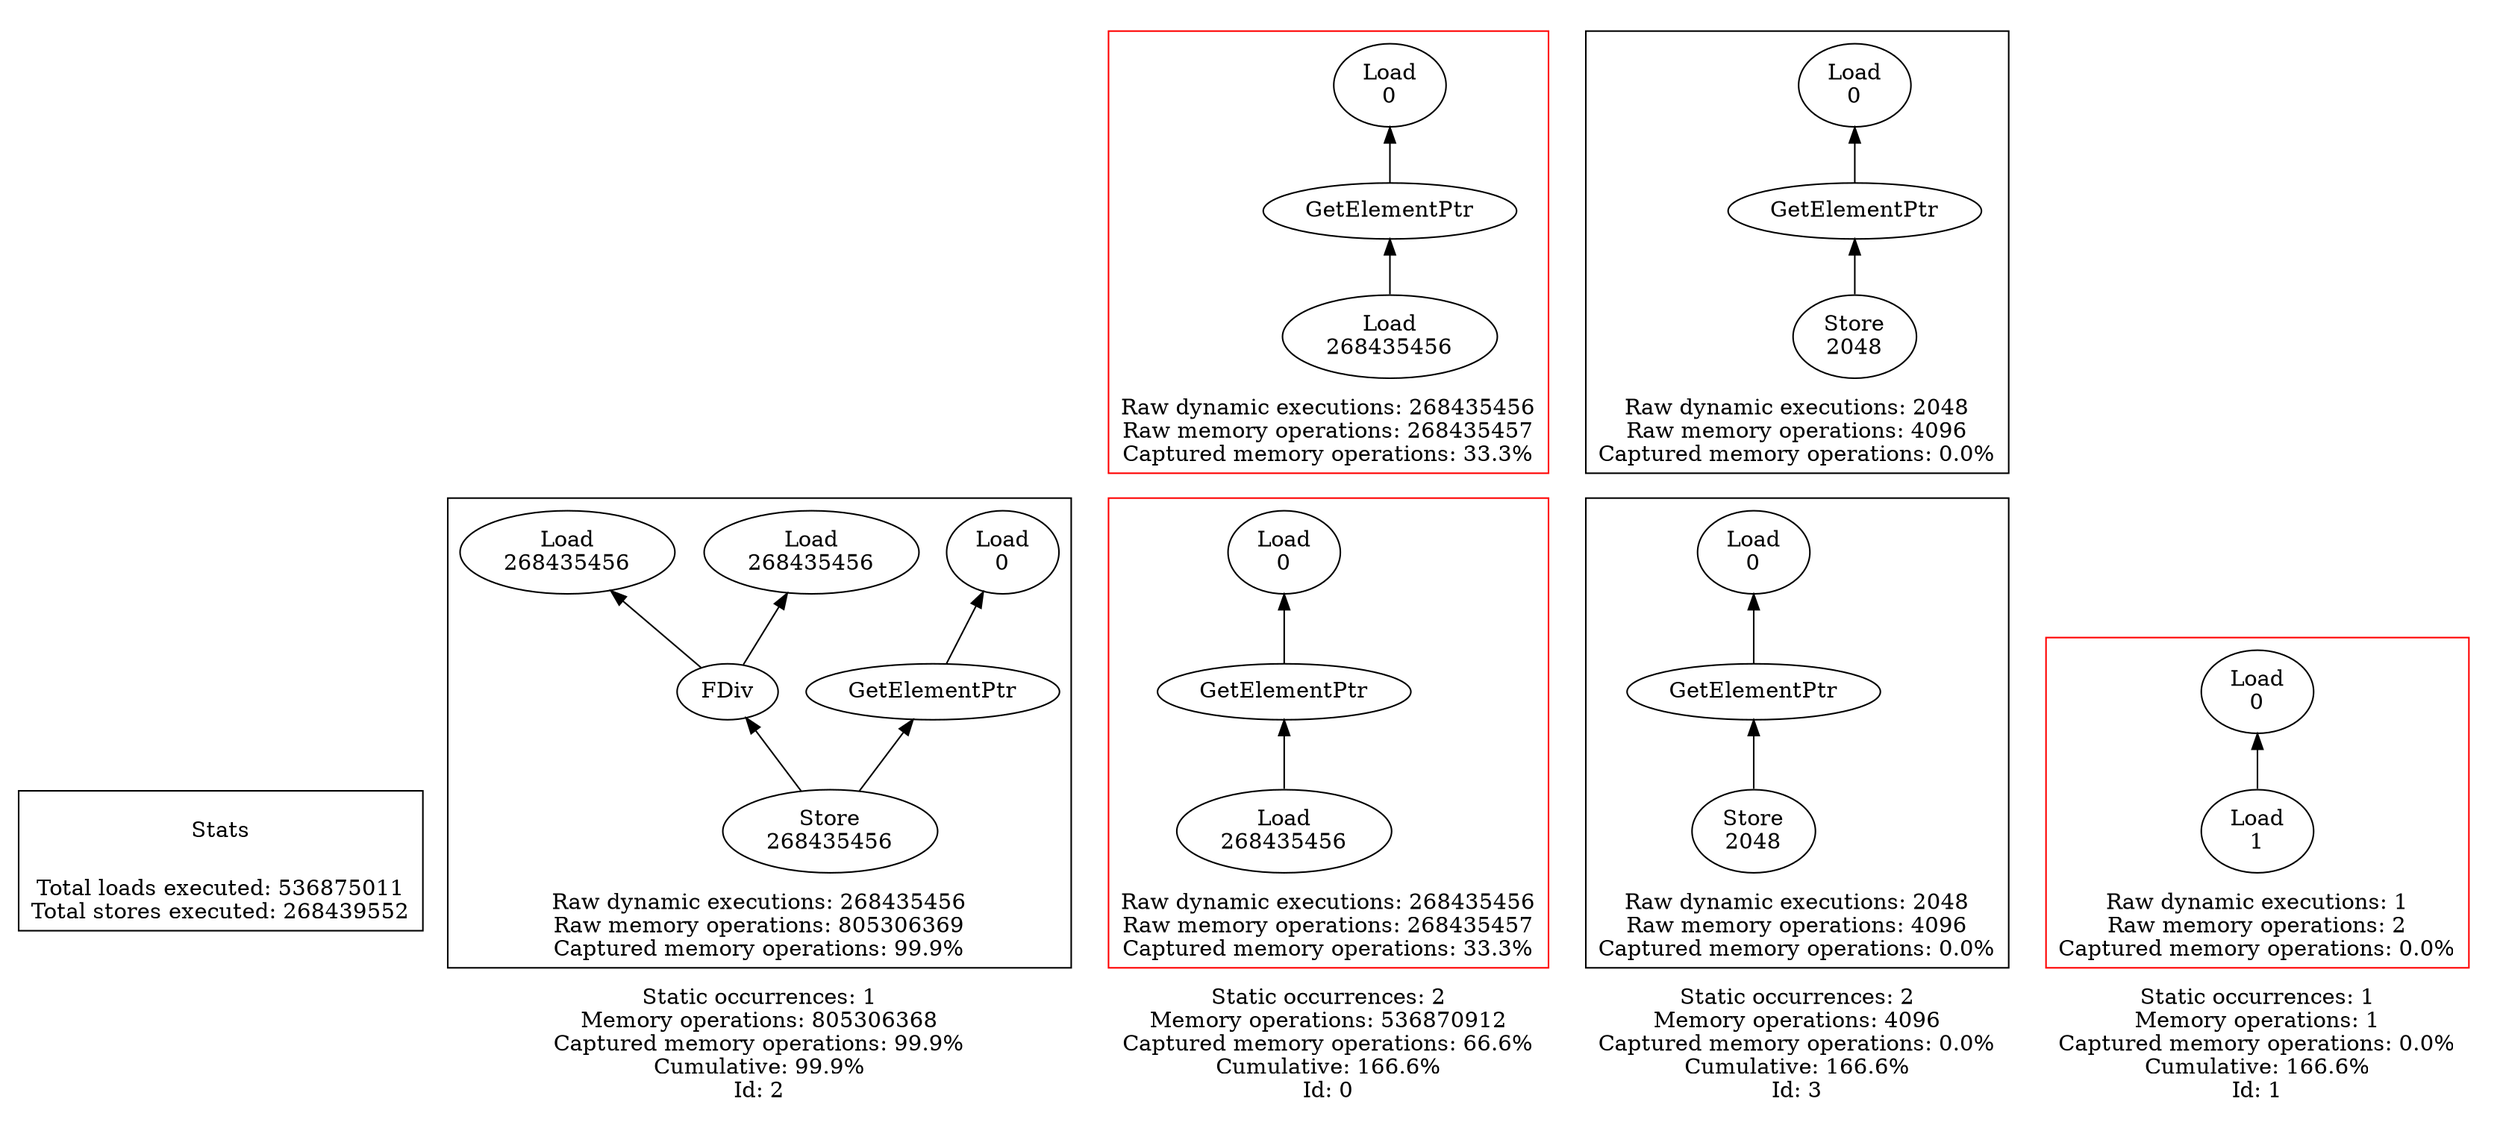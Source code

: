 strict digraph {
rankdir=BT
subgraph {
Stats [shape=plaintext]
cluster=true
label="Total loads executed: 536875011\nTotal stores executed: 268439552"
}
subgraph {
subgraph {
"2_0_40" [label="FDiv"]
"2_0_39" [label="Load\n268435456"]
"2_0_40" -> "2_0_39"
"2_0_37" [label="Load\n268435456"]
"2_0_40" -> "2_0_37"
"2_0_38" [label="GetElementPtr"]
"2_0_28" [label="Load\n0"]
"2_0_38" -> "2_0_28"
{
rank=min
"2_0_41" [label="Store\n268435456"]
}
"2_0_41" -> "2_0_38"
"2_0_41" -> "2_0_40"
cluster=true
label="Raw dynamic executions: 268435456\nRaw memory operations: 805306369\nCaptured memory operations: 99.9%"
}
cluster=true
penwidth=0
label="Static occurrences: 1\nMemory operations: 805306368\nCaptured memory operations: 99.9%\nCumulative: 99.9%\nId: 2"
}
subgraph {
subgraph {
{
rank=min
"0_0_37" [label="Load\n268435456"]
}
"0_0_36" [label="GetElementPtr"]
"0_0_37" -> "0_0_36"
"0_0_29" [label="Load\n0"]
"0_0_36" -> "0_0_29"
cluster=true
label="Raw dynamic executions: 268435456\nRaw memory operations: 268435457\nCaptured memory operations: 33.3%"
color=red
}
subgraph {
{
rank=max
"0_1" [shape=point style=invis]
"0_1" -> "0_0_37" [style=invis]
}
{
rank=min
"0_1_39" [label="Load\n268435456"]
}
"0_1_38" [label="GetElementPtr"]
"0_1_39" -> "0_1_38"
"0_1_28" [label="Load\n0"]
"0_1_38" -> "0_1_28"
cluster=true
label="Raw dynamic executions: 268435456\nRaw memory operations: 268435457\nCaptured memory operations: 33.3%"
color=red
}
cluster=true
penwidth=0
label="Static occurrences: 2\nMemory operations: 536870912\nCaptured memory operations: 66.6%\nCumulative: 166.6%\nId: 0"
}
subgraph {
subgraph {
"3_0_16" [label="GetElementPtr"]
"3_0_15" [label="Load\n0"]
"3_0_16" -> "3_0_15"
{
rank=min
"3_0_17" [label="Store\n2048"]
}
"3_0_17" -> "3_0_16"
cluster=true
label="Raw dynamic executions: 2048\nRaw memory operations: 4096\nCaptured memory operations: 0.0%"
}
subgraph {
{
rank=max
"3_1" [shape=point style=invis]
"3_1" -> "3_0_17" [style=invis]
}
"3_1_23" [label="GetElementPtr"]
"3_1_22" [label="Load\n0"]
"3_1_23" -> "3_1_22"
{
rank=min
"3_1_24" [label="Store\n2048"]
}
"3_1_24" -> "3_1_23"
cluster=true
label="Raw dynamic executions: 2048\nRaw memory operations: 4096\nCaptured memory operations: 0.0%"
}
cluster=true
penwidth=0
label="Static occurrences: 2\nMemory operations: 4096\nCaptured memory operations: 0.0%\nCumulative: 166.6%\nId: 3"
}
subgraph {
subgraph {
{
rank=min
"1_0_48" [label="Load\n1"]
}
"1_0_28" [label="Load\n0"]
"1_0_48" -> "1_0_28"
cluster=true
label="Raw dynamic executions: 1\nRaw memory operations: 2\nCaptured memory operations: 0.0%"
color=red
}
cluster=true
penwidth=0
label="Static occurrences: 1\nMemory operations: 1\nCaptured memory operations: 0.0%\nCumulative: 166.6%\nId: 1"
}
}
